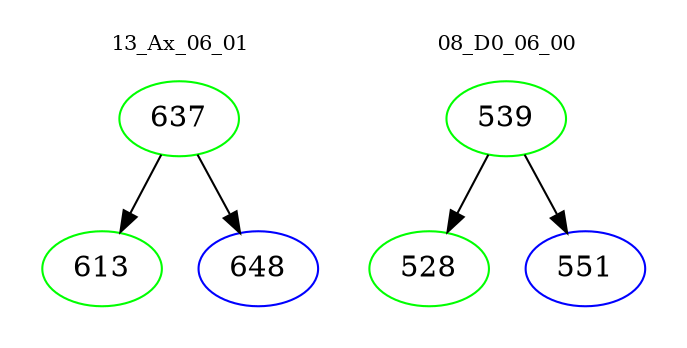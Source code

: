 digraph{
subgraph cluster_0 {
color = white
label = "13_Ax_06_01";
fontsize=10;
T0_637 [label="637", color="green"]
T0_637 -> T0_613 [color="black"]
T0_613 [label="613", color="green"]
T0_637 -> T0_648 [color="black"]
T0_648 [label="648", color="blue"]
}
subgraph cluster_1 {
color = white
label = "08_D0_06_00";
fontsize=10;
T1_539 [label="539", color="green"]
T1_539 -> T1_528 [color="black"]
T1_528 [label="528", color="green"]
T1_539 -> T1_551 [color="black"]
T1_551 [label="551", color="blue"]
}
}
